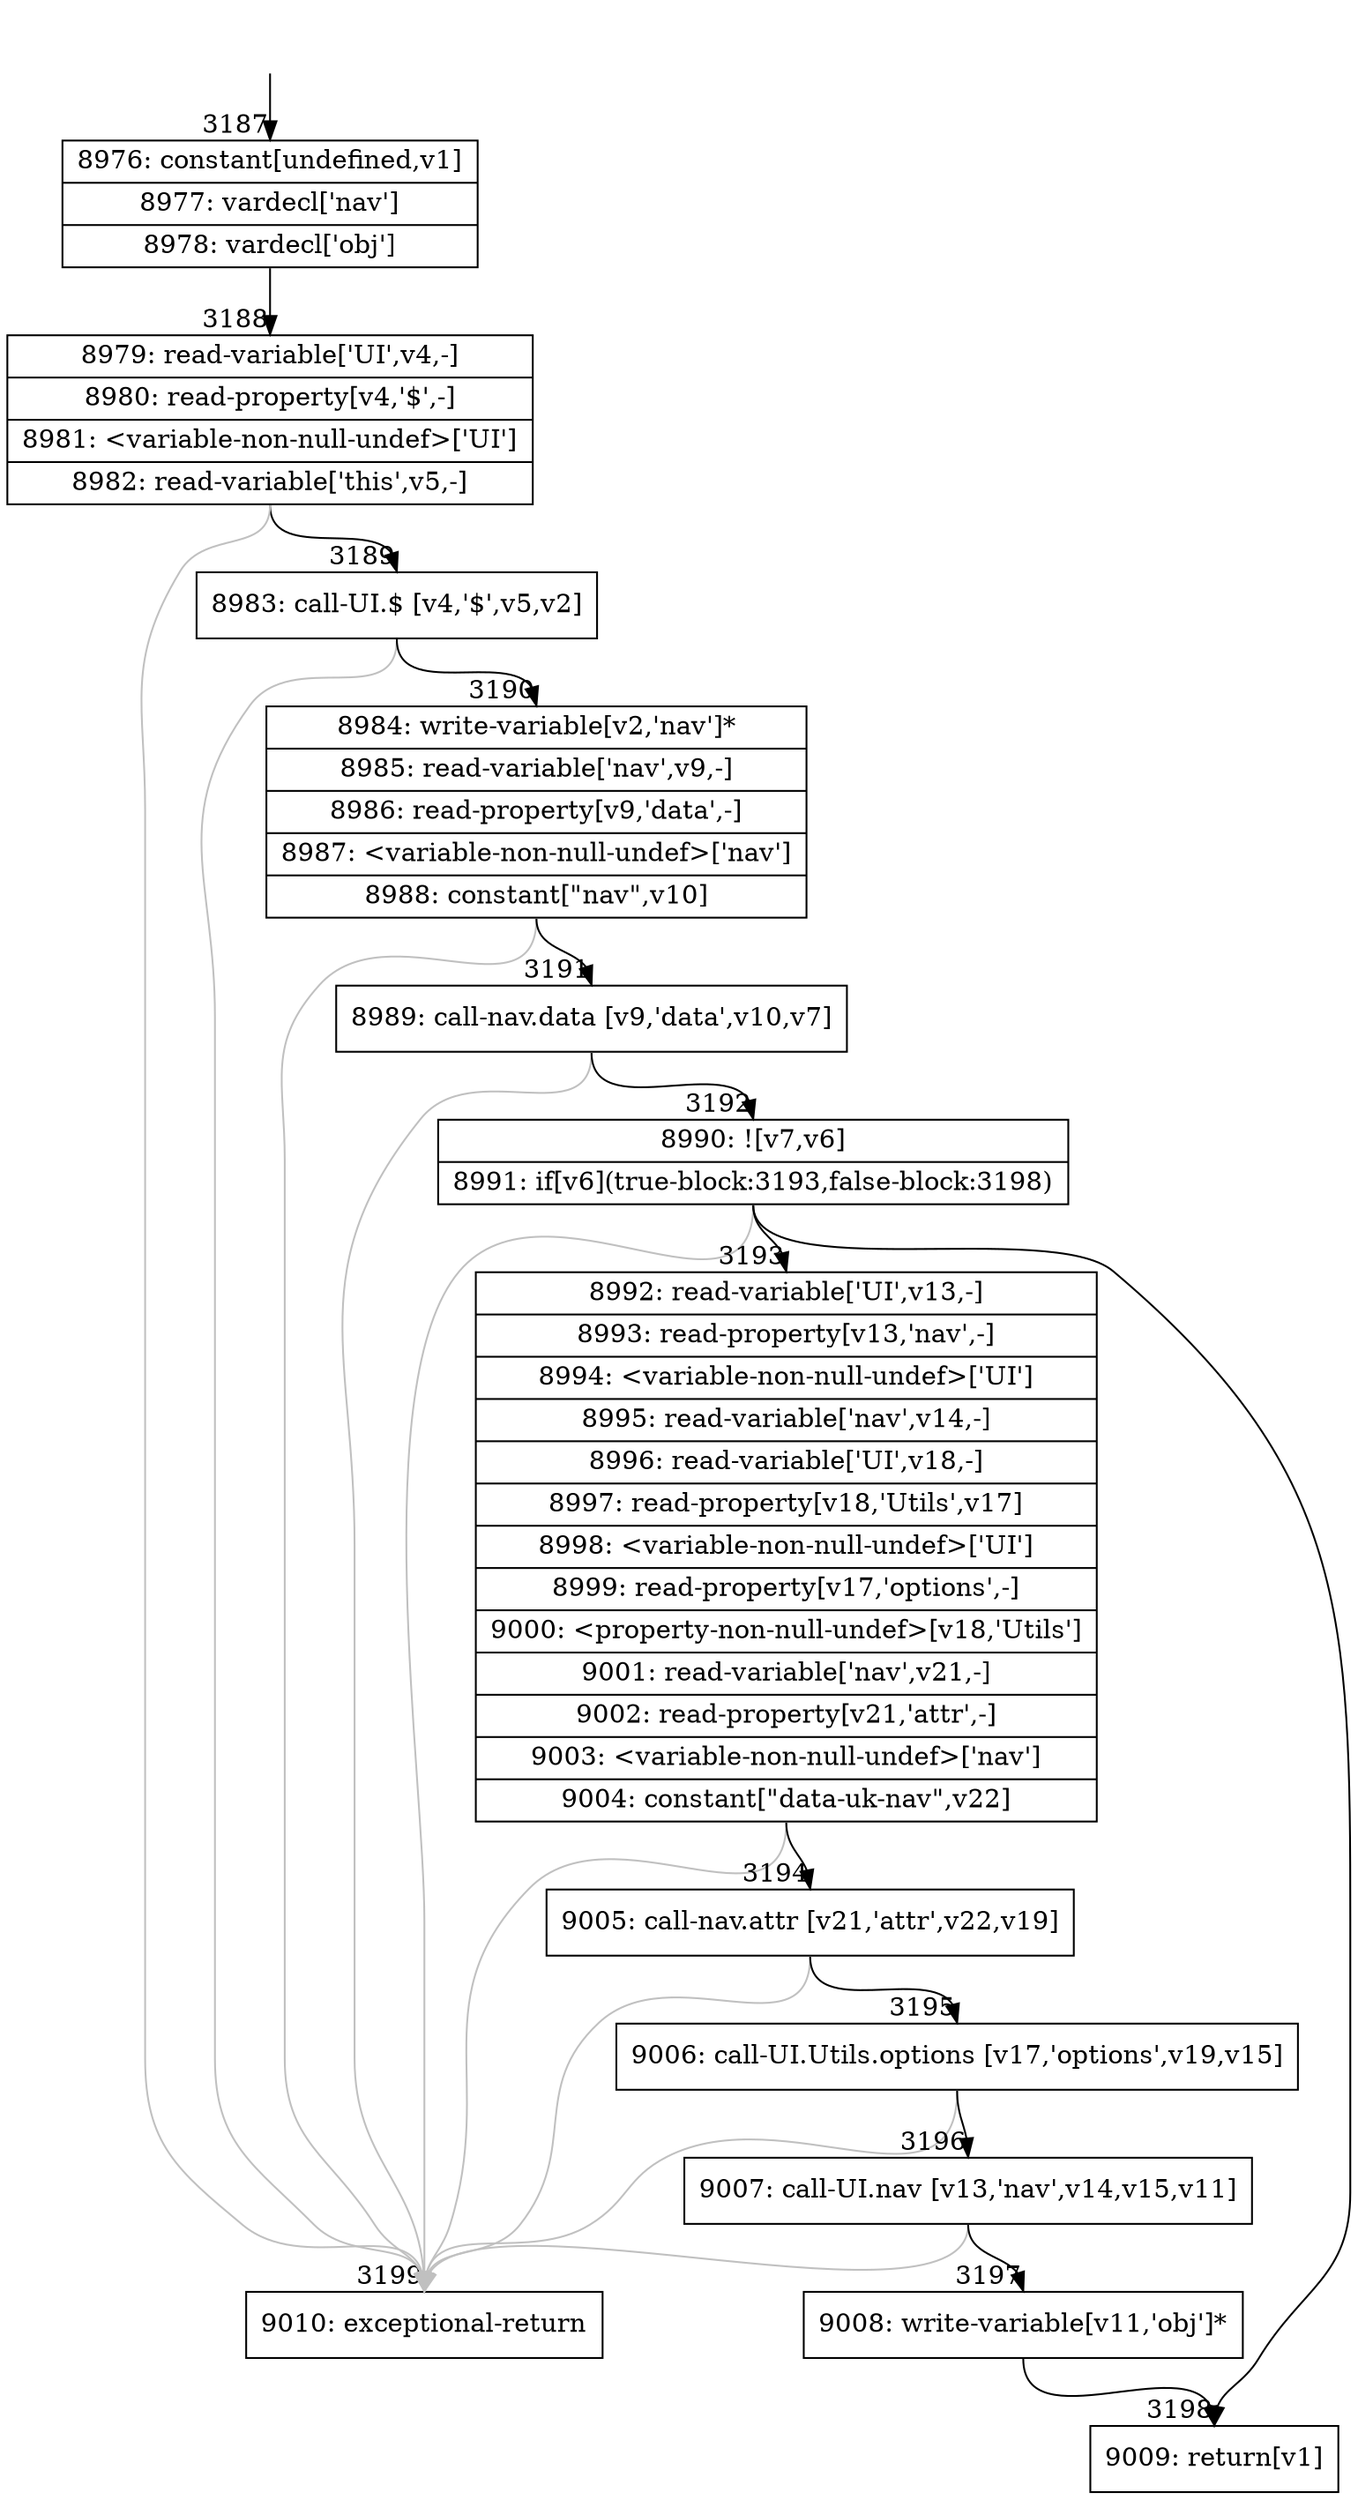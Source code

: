 digraph {
rankdir="TD"
BB_entry246[shape=none,label=""];
BB_entry246 -> BB3187 [tailport=s, headport=n, headlabel="    3187"]
BB3187 [shape=record label="{8976: constant[undefined,v1]|8977: vardecl['nav']|8978: vardecl['obj']}" ] 
BB3187 -> BB3188 [tailport=s, headport=n, headlabel="      3188"]
BB3188 [shape=record label="{8979: read-variable['UI',v4,-]|8980: read-property[v4,'$',-]|8981: \<variable-non-null-undef\>['UI']|8982: read-variable['this',v5,-]}" ] 
BB3188 -> BB3189 [tailport=s, headport=n, headlabel="      3189"]
BB3188 -> BB3199 [tailport=s, headport=n, color=gray, headlabel="      3199"]
BB3189 [shape=record label="{8983: call-UI.$ [v4,'$',v5,v2]}" ] 
BB3189 -> BB3190 [tailport=s, headport=n, headlabel="      3190"]
BB3189 -> BB3199 [tailport=s, headport=n, color=gray]
BB3190 [shape=record label="{8984: write-variable[v2,'nav']*|8985: read-variable['nav',v9,-]|8986: read-property[v9,'data',-]|8987: \<variable-non-null-undef\>['nav']|8988: constant[\"nav\",v10]}" ] 
BB3190 -> BB3191 [tailport=s, headport=n, headlabel="      3191"]
BB3190 -> BB3199 [tailport=s, headport=n, color=gray]
BB3191 [shape=record label="{8989: call-nav.data [v9,'data',v10,v7]}" ] 
BB3191 -> BB3192 [tailport=s, headport=n, headlabel="      3192"]
BB3191 -> BB3199 [tailport=s, headport=n, color=gray]
BB3192 [shape=record label="{8990: ![v7,v6]|8991: if[v6](true-block:3193,false-block:3198)}" ] 
BB3192 -> BB3193 [tailport=s, headport=n, headlabel="      3193"]
BB3192 -> BB3198 [tailport=s, headport=n, headlabel="      3198"]
BB3192 -> BB3199 [tailport=s, headport=n, color=gray]
BB3193 [shape=record label="{8992: read-variable['UI',v13,-]|8993: read-property[v13,'nav',-]|8994: \<variable-non-null-undef\>['UI']|8995: read-variable['nav',v14,-]|8996: read-variable['UI',v18,-]|8997: read-property[v18,'Utils',v17]|8998: \<variable-non-null-undef\>['UI']|8999: read-property[v17,'options',-]|9000: \<property-non-null-undef\>[v18,'Utils']|9001: read-variable['nav',v21,-]|9002: read-property[v21,'attr',-]|9003: \<variable-non-null-undef\>['nav']|9004: constant[\"data-uk-nav\",v22]}" ] 
BB3193 -> BB3194 [tailport=s, headport=n, headlabel="      3194"]
BB3193 -> BB3199 [tailport=s, headport=n, color=gray]
BB3194 [shape=record label="{9005: call-nav.attr [v21,'attr',v22,v19]}" ] 
BB3194 -> BB3195 [tailport=s, headport=n, headlabel="      3195"]
BB3194 -> BB3199 [tailport=s, headport=n, color=gray]
BB3195 [shape=record label="{9006: call-UI.Utils.options [v17,'options',v19,v15]}" ] 
BB3195 -> BB3196 [tailport=s, headport=n, headlabel="      3196"]
BB3195 -> BB3199 [tailport=s, headport=n, color=gray]
BB3196 [shape=record label="{9007: call-UI.nav [v13,'nav',v14,v15,v11]}" ] 
BB3196 -> BB3197 [tailport=s, headport=n, headlabel="      3197"]
BB3196 -> BB3199 [tailport=s, headport=n, color=gray]
BB3197 [shape=record label="{9008: write-variable[v11,'obj']*}" ] 
BB3197 -> BB3198 [tailport=s, headport=n]
BB3198 [shape=record label="{9009: return[v1]}" ] 
BB3199 [shape=record label="{9010: exceptional-return}" ] 
//#$~ 2468
}
